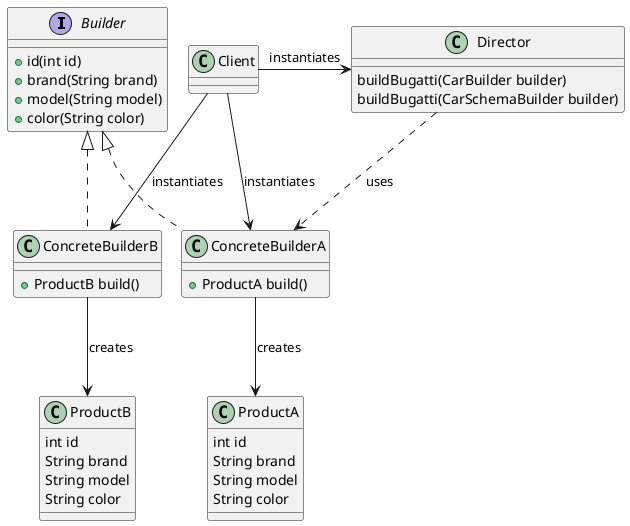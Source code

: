 @startuml
skinparam nodesep 20
skinparam ranksep 80
skinparam class {
  BackgroundColor<<interface>> #ffccff
  BackgroundColor<<abstract>> #ccccff
}


interface Builder {
  {method} +id(int id)
  {method} +brand(String brand)
  {method} +model(String model)
  {method} +color(String color)
}
class ConcreteBuilderA implements Builder {
    {method} +ProductA build()
}
class ConcreteBuilderB implements Builder {
    {method} +ProductB build()
}
class ProductA {
    {field} int id
    {field} String brand
    {field} String model
    {field} String color
}

class ProductB {
    {field} int id
    {field} String brand
    {field} String model
    {field} String color
}
class Director {
    {method} buildBugatti(CarBuilder builder)
    {method} buildBugatti(CarSchemaBuilder builder)
}
Client -r-> Director : instantiates
Client -r-> ConcreteBuilderA : instantiates
Client -r-> ConcreteBuilderB : instantiates
Director ..> ConcreteBuilderA : uses
ConcreteBuilderA --> ProductA : creates
ConcreteBuilderB --> ProductB : creates
@enduml